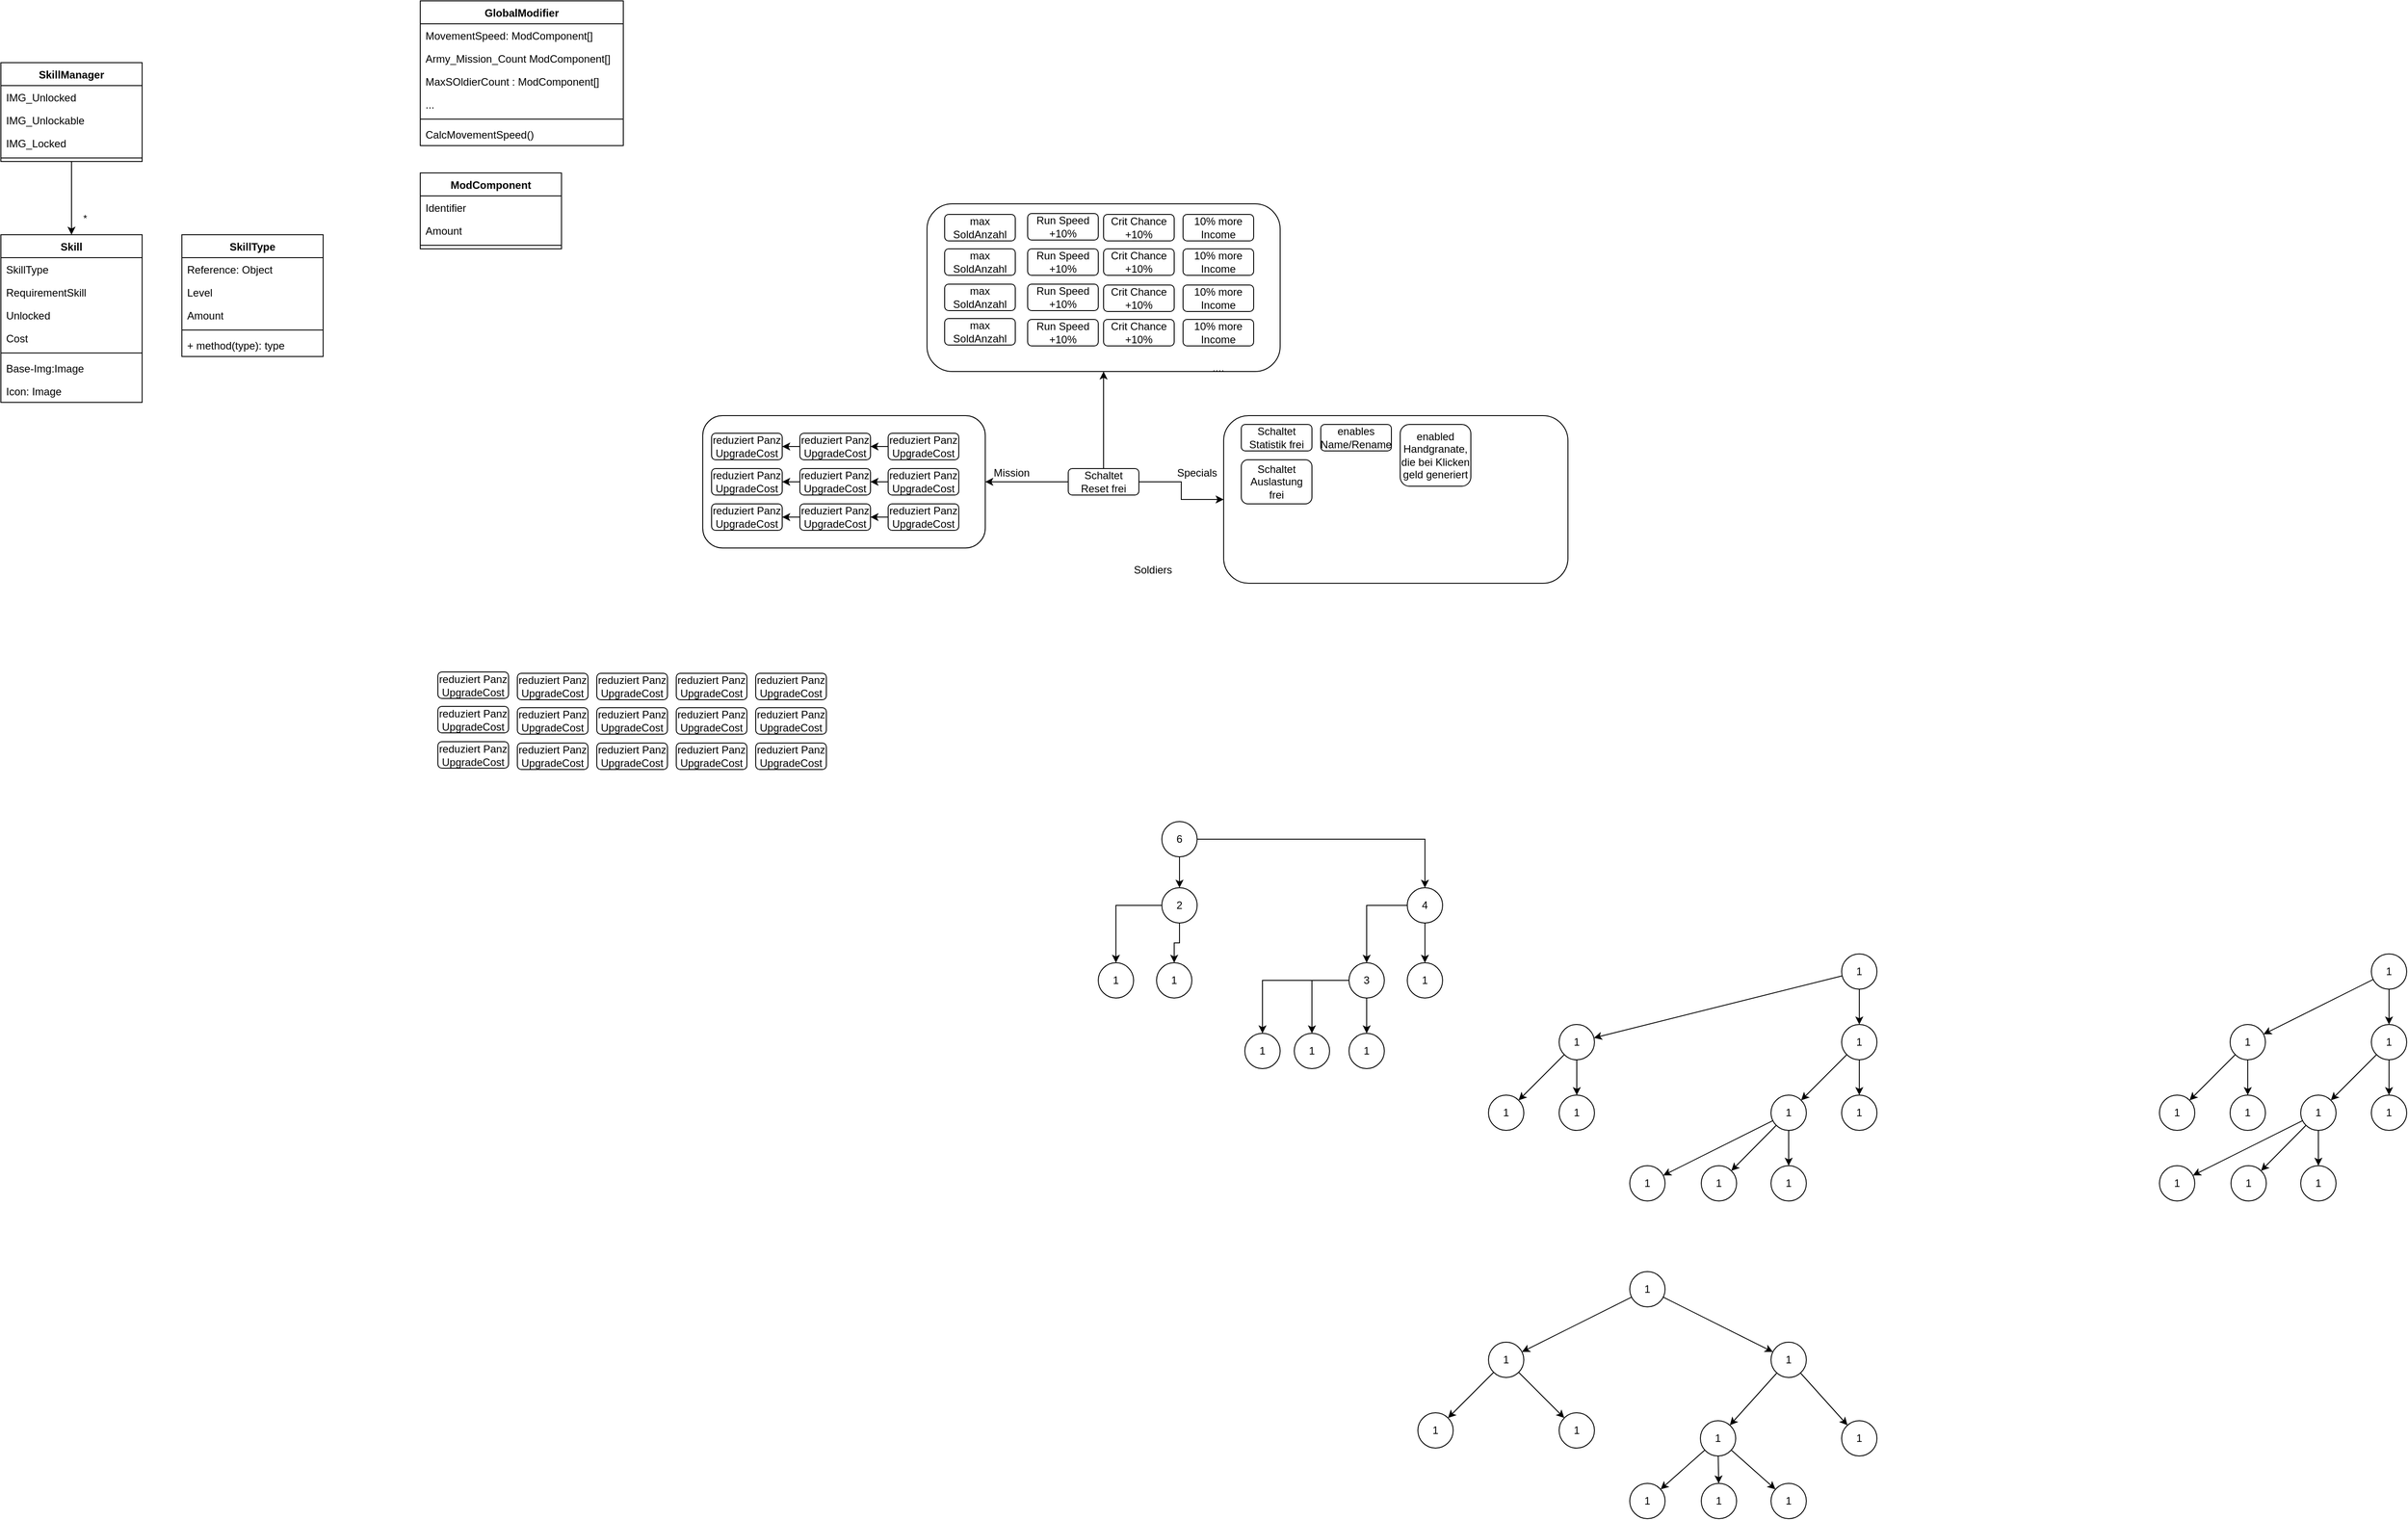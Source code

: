 <mxfile version="24.0.4" type="device">
  <diagram name="Seite-1" id="OyORMryIinRZ8M1OeOtJ">
    <mxGraphModel dx="2022" dy="1866" grid="1" gridSize="10" guides="1" tooltips="1" connect="1" arrows="1" fold="1" page="1" pageScale="1" pageWidth="827" pageHeight="1169" math="0" shadow="0">
      <root>
        <mxCell id="0" />
        <mxCell id="1" parent="0" />
        <mxCell id="4p8viMvOz0Yd_kHmtFlp-75" value="" style="rounded=1;whiteSpace=wrap;html=1;" parent="1" vertex="1">
          <mxGeometry x="660" y="30" width="390" height="190" as="geometry" />
        </mxCell>
        <mxCell id="4p8viMvOz0Yd_kHmtFlp-72" value="" style="rounded=1;whiteSpace=wrap;html=1;" parent="1" vertex="1">
          <mxGeometry x="324" y="-210" width="400" height="190" as="geometry" />
        </mxCell>
        <mxCell id="4p8viMvOz0Yd_kHmtFlp-56" value="" style="rounded=1;whiteSpace=wrap;html=1;" parent="1" vertex="1">
          <mxGeometry x="70" y="30" width="320" height="150" as="geometry" />
        </mxCell>
        <mxCell id="4p8viMvOz0Yd_kHmtFlp-1" value="enables Name/Rename" style="rounded=1;whiteSpace=wrap;html=1;" parent="1" vertex="1">
          <mxGeometry x="770" y="40" width="80" height="30" as="geometry" />
        </mxCell>
        <mxCell id="4p8viMvOz0Yd_kHmtFlp-7" value="max SoldAnzahl" style="rounded=1;whiteSpace=wrap;html=1;" parent="1" vertex="1">
          <mxGeometry x="344" y="-198" width="80" height="30" as="geometry" />
        </mxCell>
        <mxCell id="4p8viMvOz0Yd_kHmtFlp-8" value="max SoldAnzahl" style="rounded=1;whiteSpace=wrap;html=1;" parent="1" vertex="1">
          <mxGeometry x="344" y="-159" width="80" height="30" as="geometry" />
        </mxCell>
        <mxCell id="4p8viMvOz0Yd_kHmtFlp-9" value="max SoldAnzahl" style="rounded=1;whiteSpace=wrap;html=1;" parent="1" vertex="1">
          <mxGeometry x="344" y="-119" width="80" height="30" as="geometry" />
        </mxCell>
        <mxCell id="4p8viMvOz0Yd_kHmtFlp-10" value="max SoldAnzahl" style="rounded=1;whiteSpace=wrap;html=1;" parent="1" vertex="1">
          <mxGeometry x="344" y="-80" width="80" height="30" as="geometry" />
        </mxCell>
        <mxCell id="4p8viMvOz0Yd_kHmtFlp-11" value="Run Speed +10%" style="rounded=1;whiteSpace=wrap;html=1;" parent="1" vertex="1">
          <mxGeometry x="438" y="-199" width="80" height="30" as="geometry" />
        </mxCell>
        <mxCell id="4p8viMvOz0Yd_kHmtFlp-13" value="Run Speed +10%" style="rounded=1;whiteSpace=wrap;html=1;" parent="1" vertex="1">
          <mxGeometry x="438" y="-159" width="80" height="30" as="geometry" />
        </mxCell>
        <mxCell id="4p8viMvOz0Yd_kHmtFlp-14" value="Run Speed +10%" style="rounded=1;whiteSpace=wrap;html=1;" parent="1" vertex="1">
          <mxGeometry x="438" y="-119" width="80" height="30" as="geometry" />
        </mxCell>
        <mxCell id="4p8viMvOz0Yd_kHmtFlp-15" value="Run Speed +10%" style="rounded=1;whiteSpace=wrap;html=1;" parent="1" vertex="1">
          <mxGeometry x="438" y="-79" width="80" height="30" as="geometry" />
        </mxCell>
        <mxCell id="4p8viMvOz0Yd_kHmtFlp-16" value="Crit Chance +10%" style="rounded=1;whiteSpace=wrap;html=1;" parent="1" vertex="1">
          <mxGeometry x="524" y="-198" width="80" height="30" as="geometry" />
        </mxCell>
        <mxCell id="4p8viMvOz0Yd_kHmtFlp-17" value="Crit Chance +10%" style="rounded=1;whiteSpace=wrap;html=1;" parent="1" vertex="1">
          <mxGeometry x="524" y="-159" width="80" height="30" as="geometry" />
        </mxCell>
        <mxCell id="4p8viMvOz0Yd_kHmtFlp-18" value="Crit Chance +10%" style="rounded=1;whiteSpace=wrap;html=1;" parent="1" vertex="1">
          <mxGeometry x="524" y="-118" width="80" height="30" as="geometry" />
        </mxCell>
        <mxCell id="4p8viMvOz0Yd_kHmtFlp-19" value="Crit Chance +10%" style="rounded=1;whiteSpace=wrap;html=1;" parent="1" vertex="1">
          <mxGeometry x="524" y="-79" width="80" height="30" as="geometry" />
        </mxCell>
        <mxCell id="4p8viMvOz0Yd_kHmtFlp-20" value="Schaltet Statistik frei" style="rounded=1;whiteSpace=wrap;html=1;" parent="1" vertex="1">
          <mxGeometry x="680" y="40" width="80" height="30" as="geometry" />
        </mxCell>
        <mxCell id="4p8viMvOz0Yd_kHmtFlp-21" value="Schaltet Auslastung frei" style="rounded=1;whiteSpace=wrap;html=1;" parent="1" vertex="1">
          <mxGeometry x="680" y="80" width="80" height="50" as="geometry" />
        </mxCell>
        <mxCell id="4p8viMvOz0Yd_kHmtFlp-22" value="enabled Handgranate, die bei Klicken geld generiert" style="rounded=1;whiteSpace=wrap;html=1;" parent="1" vertex="1">
          <mxGeometry x="860" y="40" width="80" height="70" as="geometry" />
        </mxCell>
        <mxCell id="4p8viMvOz0Yd_kHmtFlp-23" value="10% more Income" style="rounded=1;whiteSpace=wrap;html=1;" parent="1" vertex="1">
          <mxGeometry x="614" y="-198" width="80" height="30" as="geometry" />
        </mxCell>
        <mxCell id="4p8viMvOz0Yd_kHmtFlp-24" value="10% more Income" style="rounded=1;whiteSpace=wrap;html=1;" parent="1" vertex="1">
          <mxGeometry x="614" y="-159" width="80" height="30" as="geometry" />
        </mxCell>
        <mxCell id="4p8viMvOz0Yd_kHmtFlp-25" value="10% more Income" style="rounded=1;whiteSpace=wrap;html=1;" parent="1" vertex="1">
          <mxGeometry x="614" y="-118" width="80" height="30" as="geometry" />
        </mxCell>
        <mxCell id="4p8viMvOz0Yd_kHmtFlp-26" value="10% more Income" style="rounded=1;whiteSpace=wrap;html=1;" parent="1" vertex="1">
          <mxGeometry x="614" y="-79" width="80" height="30" as="geometry" />
        </mxCell>
        <mxCell id="4p8viMvOz0Yd_kHmtFlp-27" value="...." style="text;html=1;align=center;verticalAlign=middle;whiteSpace=wrap;rounded=0;" parent="1" vertex="1">
          <mxGeometry x="624" y="-39" width="60" height="30" as="geometry" />
        </mxCell>
        <mxCell id="4p8viMvOz0Yd_kHmtFlp-59" style="edgeStyle=orthogonalEdgeStyle;rounded=0;orthogonalLoop=1;jettySize=auto;html=1;" parent="1" source="4p8viMvOz0Yd_kHmtFlp-37" target="4p8viMvOz0Yd_kHmtFlp-38" edge="1">
          <mxGeometry relative="1" as="geometry" />
        </mxCell>
        <mxCell id="4p8viMvOz0Yd_kHmtFlp-37" value="reduziert Panz UpgradeCost" style="rounded=1;whiteSpace=wrap;html=1;" parent="1" vertex="1">
          <mxGeometry x="280" y="50" width="80" height="30" as="geometry" />
        </mxCell>
        <mxCell id="4p8viMvOz0Yd_kHmtFlp-60" style="edgeStyle=orthogonalEdgeStyle;rounded=0;orthogonalLoop=1;jettySize=auto;html=1;" parent="1" source="4p8viMvOz0Yd_kHmtFlp-38" target="4p8viMvOz0Yd_kHmtFlp-39" edge="1">
          <mxGeometry relative="1" as="geometry" />
        </mxCell>
        <mxCell id="4p8viMvOz0Yd_kHmtFlp-38" value="reduziert Panz UpgradeCost" style="rounded=1;whiteSpace=wrap;html=1;" parent="1" vertex="1">
          <mxGeometry x="180" y="50" width="80" height="30" as="geometry" />
        </mxCell>
        <mxCell id="4p8viMvOz0Yd_kHmtFlp-39" value="reduziert Panz UpgradeCost" style="rounded=1;whiteSpace=wrap;html=1;" parent="1" vertex="1">
          <mxGeometry x="80" y="50" width="80" height="30" as="geometry" />
        </mxCell>
        <mxCell id="4p8viMvOz0Yd_kHmtFlp-40" value="reduziert Panz UpgradeCost" style="rounded=1;whiteSpace=wrap;html=1;" parent="1" vertex="1">
          <mxGeometry x="130" y="322" width="80" height="30" as="geometry" />
        </mxCell>
        <mxCell id="4p8viMvOz0Yd_kHmtFlp-41" value="reduziert Panz UpgradeCost" style="rounded=1;whiteSpace=wrap;html=1;" parent="1" vertex="1">
          <mxGeometry x="130" y="361" width="80" height="30" as="geometry" />
        </mxCell>
        <mxCell id="4p8viMvOz0Yd_kHmtFlp-42" value="reduziert Panz UpgradeCost" style="rounded=1;whiteSpace=wrap;html=1;" parent="1" vertex="1">
          <mxGeometry x="130" y="401" width="80" height="30" as="geometry" />
        </mxCell>
        <mxCell id="4p8viMvOz0Yd_kHmtFlp-43" value="reduziert Panz UpgradeCost" style="rounded=1;whiteSpace=wrap;html=1;" parent="1" vertex="1">
          <mxGeometry x="40" y="322" width="80" height="30" as="geometry" />
        </mxCell>
        <mxCell id="4p8viMvOz0Yd_kHmtFlp-44" value="reduziert Panz UpgradeCost" style="rounded=1;whiteSpace=wrap;html=1;" parent="1" vertex="1">
          <mxGeometry x="40" y="361" width="80" height="30" as="geometry" />
        </mxCell>
        <mxCell id="4p8viMvOz0Yd_kHmtFlp-45" value="reduziert Panz UpgradeCost" style="rounded=1;whiteSpace=wrap;html=1;" parent="1" vertex="1">
          <mxGeometry x="40" y="401" width="80" height="30" as="geometry" />
        </mxCell>
        <mxCell id="4p8viMvOz0Yd_kHmtFlp-46" value="reduziert Panz UpgradeCost" style="rounded=1;whiteSpace=wrap;html=1;" parent="1" vertex="1">
          <mxGeometry x="-50" y="322" width="80" height="30" as="geometry" />
        </mxCell>
        <mxCell id="4p8viMvOz0Yd_kHmtFlp-47" value="reduziert Panz UpgradeCost" style="rounded=1;whiteSpace=wrap;html=1;" parent="1" vertex="1">
          <mxGeometry x="-50" y="361" width="80" height="30" as="geometry" />
        </mxCell>
        <mxCell id="4p8viMvOz0Yd_kHmtFlp-48" value="reduziert Panz UpgradeCost" style="rounded=1;whiteSpace=wrap;html=1;" parent="1" vertex="1">
          <mxGeometry x="-50" y="401" width="80" height="30" as="geometry" />
        </mxCell>
        <mxCell id="4p8viMvOz0Yd_kHmtFlp-49" value="reduziert Panz UpgradeCost" style="rounded=1;whiteSpace=wrap;html=1;" parent="1" vertex="1">
          <mxGeometry x="-140" y="322" width="80" height="30" as="geometry" />
        </mxCell>
        <mxCell id="4p8viMvOz0Yd_kHmtFlp-50" value="reduziert Panz UpgradeCost" style="rounded=1;whiteSpace=wrap;html=1;" parent="1" vertex="1">
          <mxGeometry x="-140" y="361" width="80" height="30" as="geometry" />
        </mxCell>
        <mxCell id="4p8viMvOz0Yd_kHmtFlp-51" value="reduziert Panz UpgradeCost" style="rounded=1;whiteSpace=wrap;html=1;" parent="1" vertex="1">
          <mxGeometry x="-140" y="401" width="80" height="30" as="geometry" />
        </mxCell>
        <mxCell id="4p8viMvOz0Yd_kHmtFlp-52" value="reduziert Panz UpgradeCost" style="rounded=1;whiteSpace=wrap;html=1;" parent="1" vertex="1">
          <mxGeometry x="-230" y="320.5" width="80" height="30" as="geometry" />
        </mxCell>
        <mxCell id="4p8viMvOz0Yd_kHmtFlp-53" value="reduziert Panz UpgradeCost" style="rounded=1;whiteSpace=wrap;html=1;" parent="1" vertex="1">
          <mxGeometry x="-230" y="359.5" width="80" height="30" as="geometry" />
        </mxCell>
        <mxCell id="4p8viMvOz0Yd_kHmtFlp-54" value="reduziert Panz UpgradeCost" style="rounded=1;whiteSpace=wrap;html=1;" parent="1" vertex="1">
          <mxGeometry x="-230" y="399.5" width="80" height="30" as="geometry" />
        </mxCell>
        <mxCell id="4p8viMvOz0Yd_kHmtFlp-58" style="edgeStyle=orthogonalEdgeStyle;rounded=0;orthogonalLoop=1;jettySize=auto;html=1;" parent="1" source="4p8viMvOz0Yd_kHmtFlp-55" target="4p8viMvOz0Yd_kHmtFlp-56" edge="1">
          <mxGeometry relative="1" as="geometry" />
        </mxCell>
        <mxCell id="4p8viMvOz0Yd_kHmtFlp-76" style="edgeStyle=orthogonalEdgeStyle;rounded=0;orthogonalLoop=1;jettySize=auto;html=1;" parent="1" source="4p8viMvOz0Yd_kHmtFlp-55" target="4p8viMvOz0Yd_kHmtFlp-75" edge="1">
          <mxGeometry relative="1" as="geometry" />
        </mxCell>
        <mxCell id="4p8viMvOz0Yd_kHmtFlp-79" style="edgeStyle=orthogonalEdgeStyle;rounded=0;orthogonalLoop=1;jettySize=auto;html=1;" parent="1" source="4p8viMvOz0Yd_kHmtFlp-55" target="4p8viMvOz0Yd_kHmtFlp-72" edge="1">
          <mxGeometry relative="1" as="geometry" />
        </mxCell>
        <mxCell id="4p8viMvOz0Yd_kHmtFlp-55" value="Schaltet Reset frei" style="rounded=1;whiteSpace=wrap;html=1;" parent="1" vertex="1">
          <mxGeometry x="484" y="90" width="80" height="30" as="geometry" />
        </mxCell>
        <mxCell id="4p8viMvOz0Yd_kHmtFlp-57" value="Mission" style="text;html=1;align=center;verticalAlign=middle;whiteSpace=wrap;rounded=0;" parent="1" vertex="1">
          <mxGeometry x="390" y="80" width="60" height="30" as="geometry" />
        </mxCell>
        <mxCell id="4p8viMvOz0Yd_kHmtFlp-61" value="reduziert Panz UpgradeCost" style="rounded=1;whiteSpace=wrap;html=1;" parent="1" vertex="1">
          <mxGeometry x="280" y="90" width="80" height="30" as="geometry" />
        </mxCell>
        <mxCell id="4p8viMvOz0Yd_kHmtFlp-62" style="edgeStyle=orthogonalEdgeStyle;rounded=0;orthogonalLoop=1;jettySize=auto;html=1;" parent="1" source="4p8viMvOz0Yd_kHmtFlp-61" target="4p8viMvOz0Yd_kHmtFlp-63" edge="1">
          <mxGeometry relative="1" as="geometry" />
        </mxCell>
        <mxCell id="4p8viMvOz0Yd_kHmtFlp-63" value="reduziert Panz UpgradeCost" style="rounded=1;whiteSpace=wrap;html=1;" parent="1" vertex="1">
          <mxGeometry x="180" y="90" width="80" height="30" as="geometry" />
        </mxCell>
        <mxCell id="4p8viMvOz0Yd_kHmtFlp-64" style="edgeStyle=orthogonalEdgeStyle;rounded=0;orthogonalLoop=1;jettySize=auto;html=1;" parent="1" source="4p8viMvOz0Yd_kHmtFlp-63" target="4p8viMvOz0Yd_kHmtFlp-65" edge="1">
          <mxGeometry relative="1" as="geometry" />
        </mxCell>
        <mxCell id="4p8viMvOz0Yd_kHmtFlp-65" value="reduziert Panz UpgradeCost" style="rounded=1;whiteSpace=wrap;html=1;" parent="1" vertex="1">
          <mxGeometry x="80" y="90" width="80" height="30" as="geometry" />
        </mxCell>
        <mxCell id="4p8viMvOz0Yd_kHmtFlp-66" value="reduziert Panz UpgradeCost" style="rounded=1;whiteSpace=wrap;html=1;" parent="1" vertex="1">
          <mxGeometry x="280" y="130" width="80" height="30" as="geometry" />
        </mxCell>
        <mxCell id="4p8viMvOz0Yd_kHmtFlp-67" style="edgeStyle=orthogonalEdgeStyle;rounded=0;orthogonalLoop=1;jettySize=auto;html=1;" parent="1" source="4p8viMvOz0Yd_kHmtFlp-66" target="4p8viMvOz0Yd_kHmtFlp-68" edge="1">
          <mxGeometry relative="1" as="geometry" />
        </mxCell>
        <mxCell id="4p8viMvOz0Yd_kHmtFlp-68" value="reduziert Panz UpgradeCost" style="rounded=1;whiteSpace=wrap;html=1;" parent="1" vertex="1">
          <mxGeometry x="180" y="130" width="80" height="30" as="geometry" />
        </mxCell>
        <mxCell id="4p8viMvOz0Yd_kHmtFlp-69" style="edgeStyle=orthogonalEdgeStyle;rounded=0;orthogonalLoop=1;jettySize=auto;html=1;" parent="1" source="4p8viMvOz0Yd_kHmtFlp-68" target="4p8viMvOz0Yd_kHmtFlp-70" edge="1">
          <mxGeometry relative="1" as="geometry" />
        </mxCell>
        <mxCell id="4p8viMvOz0Yd_kHmtFlp-70" value="reduziert Panz UpgradeCost" style="rounded=1;whiteSpace=wrap;html=1;" parent="1" vertex="1">
          <mxGeometry x="80" y="130" width="80" height="30" as="geometry" />
        </mxCell>
        <mxCell id="4p8viMvOz0Yd_kHmtFlp-74" value="Soldiers" style="text;html=1;align=center;verticalAlign=middle;whiteSpace=wrap;rounded=0;" parent="1" vertex="1">
          <mxGeometry x="550" y="190" width="60" height="30" as="geometry" />
        </mxCell>
        <mxCell id="4p8viMvOz0Yd_kHmtFlp-77" value="Specials" style="text;html=1;align=center;verticalAlign=middle;whiteSpace=wrap;rounded=0;" parent="1" vertex="1">
          <mxGeometry x="600" y="80" width="60" height="30" as="geometry" />
        </mxCell>
        <mxCell id="lWsWk-xR8rJO-psTGuyg-27" value="*" style="edgeStyle=orthogonalEdgeStyle;rounded=0;orthogonalLoop=1;jettySize=auto;html=1;" edge="1" parent="1" source="lWsWk-xR8rJO-psTGuyg-28" target="lWsWk-xR8rJO-psTGuyg-4">
          <mxGeometry x="0.538" y="15" relative="1" as="geometry">
            <mxPoint x="-645" y="-240" as="sourcePoint" />
            <mxPoint as="offset" />
          </mxGeometry>
        </mxCell>
        <mxCell id="lWsWk-xR8rJO-psTGuyg-4" value="Skill" style="swimlane;fontStyle=1;align=center;verticalAlign=top;childLayout=stackLayout;horizontal=1;startSize=26;horizontalStack=0;resizeParent=1;resizeParentMax=0;resizeLast=0;collapsible=1;marginBottom=0;whiteSpace=wrap;html=1;" vertex="1" parent="1">
          <mxGeometry x="-725" y="-175" width="160" height="190" as="geometry" />
        </mxCell>
        <mxCell id="lWsWk-xR8rJO-psTGuyg-5" value="SkillType" style="text;strokeColor=none;fillColor=none;align=left;verticalAlign=top;spacingLeft=4;spacingRight=4;overflow=hidden;rotatable=0;points=[[0,0.5],[1,0.5]];portConstraint=eastwest;whiteSpace=wrap;html=1;" vertex="1" parent="lWsWk-xR8rJO-psTGuyg-4">
          <mxGeometry y="26" width="160" height="26" as="geometry" />
        </mxCell>
        <mxCell id="lWsWk-xR8rJO-psTGuyg-26" value="RequirementSkill" style="text;strokeColor=none;fillColor=none;align=left;verticalAlign=top;spacingLeft=4;spacingRight=4;overflow=hidden;rotatable=0;points=[[0,0.5],[1,0.5]];portConstraint=eastwest;whiteSpace=wrap;html=1;" vertex="1" parent="lWsWk-xR8rJO-psTGuyg-4">
          <mxGeometry y="52" width="160" height="26" as="geometry" />
        </mxCell>
        <mxCell id="lWsWk-xR8rJO-psTGuyg-42" value="Unlocked" style="text;strokeColor=none;fillColor=none;align=left;verticalAlign=top;spacingLeft=4;spacingRight=4;overflow=hidden;rotatable=0;points=[[0,0.5],[1,0.5]];portConstraint=eastwest;whiteSpace=wrap;html=1;" vertex="1" parent="lWsWk-xR8rJO-psTGuyg-4">
          <mxGeometry y="78" width="160" height="26" as="geometry" />
        </mxCell>
        <mxCell id="lWsWk-xR8rJO-psTGuyg-43" value="Cost" style="text;strokeColor=none;fillColor=none;align=left;verticalAlign=top;spacingLeft=4;spacingRight=4;overflow=hidden;rotatable=0;points=[[0,0.5],[1,0.5]];portConstraint=eastwest;whiteSpace=wrap;html=1;" vertex="1" parent="lWsWk-xR8rJO-psTGuyg-4">
          <mxGeometry y="104" width="160" height="26" as="geometry" />
        </mxCell>
        <mxCell id="lWsWk-xR8rJO-psTGuyg-6" value="" style="line;strokeWidth=1;fillColor=none;align=left;verticalAlign=middle;spacingTop=-1;spacingLeft=3;spacingRight=3;rotatable=0;labelPosition=right;points=[];portConstraint=eastwest;strokeColor=inherit;" vertex="1" parent="lWsWk-xR8rJO-psTGuyg-4">
          <mxGeometry y="130" width="160" height="8" as="geometry" />
        </mxCell>
        <mxCell id="lWsWk-xR8rJO-psTGuyg-47" value="Base-Img:Image" style="text;strokeColor=none;fillColor=none;align=left;verticalAlign=top;spacingLeft=4;spacingRight=4;overflow=hidden;rotatable=0;points=[[0,0.5],[1,0.5]];portConstraint=eastwest;whiteSpace=wrap;html=1;" vertex="1" parent="lWsWk-xR8rJO-psTGuyg-4">
          <mxGeometry y="138" width="160" height="26" as="geometry" />
        </mxCell>
        <mxCell id="lWsWk-xR8rJO-psTGuyg-48" value="Icon: Image" style="text;strokeColor=none;fillColor=none;align=left;verticalAlign=top;spacingLeft=4;spacingRight=4;overflow=hidden;rotatable=0;points=[[0,0.5],[1,0.5]];portConstraint=eastwest;whiteSpace=wrap;html=1;" vertex="1" parent="lWsWk-xR8rJO-psTGuyg-4">
          <mxGeometry y="164" width="160" height="26" as="geometry" />
        </mxCell>
        <mxCell id="lWsWk-xR8rJO-psTGuyg-12" value="GlobalModifier" style="swimlane;fontStyle=1;align=center;verticalAlign=top;childLayout=stackLayout;horizontal=1;startSize=26;horizontalStack=0;resizeParent=1;resizeParentMax=0;resizeLast=0;collapsible=1;marginBottom=0;whiteSpace=wrap;html=1;" vertex="1" parent="1">
          <mxGeometry x="-250" y="-440" width="230" height="164" as="geometry" />
        </mxCell>
        <mxCell id="lWsWk-xR8rJO-psTGuyg-13" value="MovementSpeed: ModComponent[]" style="text;strokeColor=none;fillColor=none;align=left;verticalAlign=top;spacingLeft=4;spacingRight=4;overflow=hidden;rotatable=0;points=[[0,0.5],[1,0.5]];portConstraint=eastwest;whiteSpace=wrap;html=1;" vertex="1" parent="lWsWk-xR8rJO-psTGuyg-12">
          <mxGeometry y="26" width="230" height="26" as="geometry" />
        </mxCell>
        <mxCell id="lWsWk-xR8rJO-psTGuyg-16" value="Army_Mission_Count ModComponent[]" style="text;strokeColor=none;fillColor=none;align=left;verticalAlign=top;spacingLeft=4;spacingRight=4;overflow=hidden;rotatable=0;points=[[0,0.5],[1,0.5]];portConstraint=eastwest;whiteSpace=wrap;html=1;" vertex="1" parent="lWsWk-xR8rJO-psTGuyg-12">
          <mxGeometry y="52" width="230" height="26" as="geometry" />
        </mxCell>
        <mxCell id="lWsWk-xR8rJO-psTGuyg-17" value="MaxSOldierCount : ModComponent[]" style="text;strokeColor=none;fillColor=none;align=left;verticalAlign=top;spacingLeft=4;spacingRight=4;overflow=hidden;rotatable=0;points=[[0,0.5],[1,0.5]];portConstraint=eastwest;whiteSpace=wrap;html=1;" vertex="1" parent="lWsWk-xR8rJO-psTGuyg-12">
          <mxGeometry y="78" width="230" height="26" as="geometry" />
        </mxCell>
        <mxCell id="lWsWk-xR8rJO-psTGuyg-18" value="..." style="text;strokeColor=none;fillColor=none;align=left;verticalAlign=top;spacingLeft=4;spacingRight=4;overflow=hidden;rotatable=0;points=[[0,0.5],[1,0.5]];portConstraint=eastwest;whiteSpace=wrap;html=1;" vertex="1" parent="lWsWk-xR8rJO-psTGuyg-12">
          <mxGeometry y="104" width="230" height="26" as="geometry" />
        </mxCell>
        <mxCell id="lWsWk-xR8rJO-psTGuyg-14" value="" style="line;strokeWidth=1;fillColor=none;align=left;verticalAlign=middle;spacingTop=-1;spacingLeft=3;spacingRight=3;rotatable=0;labelPosition=right;points=[];portConstraint=eastwest;strokeColor=inherit;" vertex="1" parent="lWsWk-xR8rJO-psTGuyg-12">
          <mxGeometry y="130" width="230" height="8" as="geometry" />
        </mxCell>
        <mxCell id="lWsWk-xR8rJO-psTGuyg-25" value="CalcMovementSpeed()" style="text;strokeColor=none;fillColor=none;align=left;verticalAlign=top;spacingLeft=4;spacingRight=4;overflow=hidden;rotatable=0;points=[[0,0.5],[1,0.5]];portConstraint=eastwest;whiteSpace=wrap;html=1;" vertex="1" parent="lWsWk-xR8rJO-psTGuyg-12">
          <mxGeometry y="138" width="230" height="26" as="geometry" />
        </mxCell>
        <mxCell id="lWsWk-xR8rJO-psTGuyg-19" value="SkillType" style="swimlane;fontStyle=1;align=center;verticalAlign=top;childLayout=stackLayout;horizontal=1;startSize=26;horizontalStack=0;resizeParent=1;resizeParentMax=0;resizeLast=0;collapsible=1;marginBottom=0;whiteSpace=wrap;html=1;" vertex="1" parent="1">
          <mxGeometry x="-520" y="-175" width="160" height="138" as="geometry" />
        </mxCell>
        <mxCell id="lWsWk-xR8rJO-psTGuyg-24" value="Reference: Object" style="text;strokeColor=none;fillColor=none;align=left;verticalAlign=top;spacingLeft=4;spacingRight=4;overflow=hidden;rotatable=0;points=[[0,0.5],[1,0.5]];portConstraint=eastwest;whiteSpace=wrap;html=1;" vertex="1" parent="lWsWk-xR8rJO-psTGuyg-19">
          <mxGeometry y="26" width="160" height="26" as="geometry" />
        </mxCell>
        <mxCell id="lWsWk-xR8rJO-psTGuyg-20" value="Level" style="text;strokeColor=none;fillColor=none;align=left;verticalAlign=top;spacingLeft=4;spacingRight=4;overflow=hidden;rotatable=0;points=[[0,0.5],[1,0.5]];portConstraint=eastwest;whiteSpace=wrap;html=1;" vertex="1" parent="lWsWk-xR8rJO-psTGuyg-19">
          <mxGeometry y="52" width="160" height="26" as="geometry" />
        </mxCell>
        <mxCell id="lWsWk-xR8rJO-psTGuyg-23" value="Amount" style="text;strokeColor=none;fillColor=none;align=left;verticalAlign=top;spacingLeft=4;spacingRight=4;overflow=hidden;rotatable=0;points=[[0,0.5],[1,0.5]];portConstraint=eastwest;whiteSpace=wrap;html=1;" vertex="1" parent="lWsWk-xR8rJO-psTGuyg-19">
          <mxGeometry y="78" width="160" height="26" as="geometry" />
        </mxCell>
        <mxCell id="lWsWk-xR8rJO-psTGuyg-21" value="" style="line;strokeWidth=1;fillColor=none;align=left;verticalAlign=middle;spacingTop=-1;spacingLeft=3;spacingRight=3;rotatable=0;labelPosition=right;points=[];portConstraint=eastwest;strokeColor=inherit;" vertex="1" parent="lWsWk-xR8rJO-psTGuyg-19">
          <mxGeometry y="104" width="160" height="8" as="geometry" />
        </mxCell>
        <mxCell id="lWsWk-xR8rJO-psTGuyg-22" value="+ method(type): type" style="text;strokeColor=none;fillColor=none;align=left;verticalAlign=top;spacingLeft=4;spacingRight=4;overflow=hidden;rotatable=0;points=[[0,0.5],[1,0.5]];portConstraint=eastwest;whiteSpace=wrap;html=1;" vertex="1" parent="lWsWk-xR8rJO-psTGuyg-19">
          <mxGeometry y="112" width="160" height="26" as="geometry" />
        </mxCell>
        <mxCell id="lWsWk-xR8rJO-psTGuyg-28" value="SkillManager" style="swimlane;fontStyle=1;align=center;verticalAlign=top;childLayout=stackLayout;horizontal=1;startSize=26;horizontalStack=0;resizeParent=1;resizeParentMax=0;resizeLast=0;collapsible=1;marginBottom=0;whiteSpace=wrap;html=1;" vertex="1" parent="1">
          <mxGeometry x="-725" y="-370" width="160" height="112" as="geometry" />
        </mxCell>
        <mxCell id="lWsWk-xR8rJO-psTGuyg-46" value="IMG_Unlocked" style="text;strokeColor=none;fillColor=none;align=left;verticalAlign=top;spacingLeft=4;spacingRight=4;overflow=hidden;rotatable=0;points=[[0,0.5],[1,0.5]];portConstraint=eastwest;whiteSpace=wrap;html=1;" vertex="1" parent="lWsWk-xR8rJO-psTGuyg-28">
          <mxGeometry y="26" width="160" height="26" as="geometry" />
        </mxCell>
        <mxCell id="lWsWk-xR8rJO-psTGuyg-44" value="IMG_Unlockable" style="text;strokeColor=none;fillColor=none;align=left;verticalAlign=top;spacingLeft=4;spacingRight=4;overflow=hidden;rotatable=0;points=[[0,0.5],[1,0.5]];portConstraint=eastwest;whiteSpace=wrap;html=1;" vertex="1" parent="lWsWk-xR8rJO-psTGuyg-28">
          <mxGeometry y="52" width="160" height="26" as="geometry" />
        </mxCell>
        <mxCell id="lWsWk-xR8rJO-psTGuyg-45" value="IMG_Locked" style="text;strokeColor=none;fillColor=none;align=left;verticalAlign=top;spacingLeft=4;spacingRight=4;overflow=hidden;rotatable=0;points=[[0,0.5],[1,0.5]];portConstraint=eastwest;whiteSpace=wrap;html=1;" vertex="1" parent="lWsWk-xR8rJO-psTGuyg-28">
          <mxGeometry y="78" width="160" height="26" as="geometry" />
        </mxCell>
        <mxCell id="lWsWk-xR8rJO-psTGuyg-32" value="" style="line;strokeWidth=1;fillColor=none;align=left;verticalAlign=middle;spacingTop=-1;spacingLeft=3;spacingRight=3;rotatable=0;labelPosition=right;points=[];portConstraint=eastwest;strokeColor=inherit;" vertex="1" parent="lWsWk-xR8rJO-psTGuyg-28">
          <mxGeometry y="104" width="160" height="8" as="geometry" />
        </mxCell>
        <mxCell id="lWsWk-xR8rJO-psTGuyg-34" value="ModComponent" style="swimlane;fontStyle=1;align=center;verticalAlign=top;childLayout=stackLayout;horizontal=1;startSize=26;horizontalStack=0;resizeParent=1;resizeParentMax=0;resizeLast=0;collapsible=1;marginBottom=0;whiteSpace=wrap;html=1;" vertex="1" parent="1">
          <mxGeometry x="-250" y="-245" width="160" height="86" as="geometry" />
        </mxCell>
        <mxCell id="lWsWk-xR8rJO-psTGuyg-35" value="Identifier" style="text;strokeColor=none;fillColor=none;align=left;verticalAlign=top;spacingLeft=4;spacingRight=4;overflow=hidden;rotatable=0;points=[[0,0.5],[1,0.5]];portConstraint=eastwest;whiteSpace=wrap;html=1;" vertex="1" parent="lWsWk-xR8rJO-psTGuyg-34">
          <mxGeometry y="26" width="160" height="26" as="geometry" />
        </mxCell>
        <mxCell id="lWsWk-xR8rJO-psTGuyg-36" value="Amount" style="text;strokeColor=none;fillColor=none;align=left;verticalAlign=top;spacingLeft=4;spacingRight=4;overflow=hidden;rotatable=0;points=[[0,0.5],[1,0.5]];portConstraint=eastwest;whiteSpace=wrap;html=1;" vertex="1" parent="lWsWk-xR8rJO-psTGuyg-34">
          <mxGeometry y="52" width="160" height="26" as="geometry" />
        </mxCell>
        <mxCell id="lWsWk-xR8rJO-psTGuyg-39" value="" style="line;strokeWidth=1;fillColor=none;align=left;verticalAlign=middle;spacingTop=-1;spacingLeft=3;spacingRight=3;rotatable=0;labelPosition=right;points=[];portConstraint=eastwest;strokeColor=inherit;" vertex="1" parent="lWsWk-xR8rJO-psTGuyg-34">
          <mxGeometry y="78" width="160" height="8" as="geometry" />
        </mxCell>
        <mxCell id="lWsWk-xR8rJO-psTGuyg-56" style="edgeStyle=orthogonalEdgeStyle;rounded=0;orthogonalLoop=1;jettySize=auto;html=1;" edge="1" parent="1" source="lWsWk-xR8rJO-psTGuyg-49" target="lWsWk-xR8rJO-psTGuyg-51">
          <mxGeometry relative="1" as="geometry" />
        </mxCell>
        <mxCell id="lWsWk-xR8rJO-psTGuyg-57" style="edgeStyle=orthogonalEdgeStyle;rounded=0;orthogonalLoop=1;jettySize=auto;html=1;" edge="1" parent="1" source="lWsWk-xR8rJO-psTGuyg-49" target="lWsWk-xR8rJO-psTGuyg-50">
          <mxGeometry relative="1" as="geometry" />
        </mxCell>
        <mxCell id="lWsWk-xR8rJO-psTGuyg-49" value="6" style="ellipse;whiteSpace=wrap;html=1;" vertex="1" parent="1">
          <mxGeometry x="590" y="490" width="40" height="40" as="geometry" />
        </mxCell>
        <mxCell id="lWsWk-xR8rJO-psTGuyg-58" style="edgeStyle=orthogonalEdgeStyle;rounded=0;orthogonalLoop=1;jettySize=auto;html=1;" edge="1" parent="1" source="lWsWk-xR8rJO-psTGuyg-50" target="lWsWk-xR8rJO-psTGuyg-53">
          <mxGeometry relative="1" as="geometry" />
        </mxCell>
        <mxCell id="lWsWk-xR8rJO-psTGuyg-59" style="edgeStyle=orthogonalEdgeStyle;rounded=0;orthogonalLoop=1;jettySize=auto;html=1;" edge="1" parent="1" source="lWsWk-xR8rJO-psTGuyg-50" target="lWsWk-xR8rJO-psTGuyg-52">
          <mxGeometry relative="1" as="geometry" />
        </mxCell>
        <mxCell id="lWsWk-xR8rJO-psTGuyg-50" value="2" style="ellipse;whiteSpace=wrap;html=1;" vertex="1" parent="1">
          <mxGeometry x="590" y="565" width="40" height="40" as="geometry" />
        </mxCell>
        <mxCell id="lWsWk-xR8rJO-psTGuyg-60" style="edgeStyle=orthogonalEdgeStyle;rounded=0;orthogonalLoop=1;jettySize=auto;html=1;" edge="1" parent="1" source="lWsWk-xR8rJO-psTGuyg-51" target="lWsWk-xR8rJO-psTGuyg-55">
          <mxGeometry relative="1" as="geometry" />
        </mxCell>
        <mxCell id="lWsWk-xR8rJO-psTGuyg-61" style="edgeStyle=orthogonalEdgeStyle;rounded=0;orthogonalLoop=1;jettySize=auto;html=1;" edge="1" parent="1" source="lWsWk-xR8rJO-psTGuyg-51" target="lWsWk-xR8rJO-psTGuyg-54">
          <mxGeometry relative="1" as="geometry" />
        </mxCell>
        <mxCell id="lWsWk-xR8rJO-psTGuyg-51" value="4" style="ellipse;whiteSpace=wrap;html=1;" vertex="1" parent="1">
          <mxGeometry x="868" y="565" width="40" height="40" as="geometry" />
        </mxCell>
        <mxCell id="lWsWk-xR8rJO-psTGuyg-52" value="1" style="ellipse;whiteSpace=wrap;html=1;" vertex="1" parent="1">
          <mxGeometry x="518" y="650" width="40" height="40" as="geometry" />
        </mxCell>
        <mxCell id="lWsWk-xR8rJO-psTGuyg-53" value="1" style="ellipse;whiteSpace=wrap;html=1;" vertex="1" parent="1">
          <mxGeometry x="584" y="650" width="40" height="40" as="geometry" />
        </mxCell>
        <mxCell id="lWsWk-xR8rJO-psTGuyg-65" style="edgeStyle=orthogonalEdgeStyle;rounded=0;orthogonalLoop=1;jettySize=auto;html=1;" edge="1" parent="1" source="lWsWk-xR8rJO-psTGuyg-54" target="lWsWk-xR8rJO-psTGuyg-62">
          <mxGeometry relative="1" as="geometry" />
        </mxCell>
        <mxCell id="lWsWk-xR8rJO-psTGuyg-66" style="edgeStyle=orthogonalEdgeStyle;rounded=0;orthogonalLoop=1;jettySize=auto;html=1;" edge="1" parent="1" source="lWsWk-xR8rJO-psTGuyg-54" target="lWsWk-xR8rJO-psTGuyg-63">
          <mxGeometry relative="1" as="geometry" />
        </mxCell>
        <mxCell id="lWsWk-xR8rJO-psTGuyg-67" style="edgeStyle=orthogonalEdgeStyle;rounded=0;orthogonalLoop=1;jettySize=auto;html=1;" edge="1" parent="1" source="lWsWk-xR8rJO-psTGuyg-54" target="lWsWk-xR8rJO-psTGuyg-64">
          <mxGeometry relative="1" as="geometry" />
        </mxCell>
        <mxCell id="lWsWk-xR8rJO-psTGuyg-54" value="3" style="ellipse;whiteSpace=wrap;html=1;" vertex="1" parent="1">
          <mxGeometry x="802" y="650" width="40" height="40" as="geometry" />
        </mxCell>
        <mxCell id="lWsWk-xR8rJO-psTGuyg-55" value="1" style="ellipse;whiteSpace=wrap;html=1;" vertex="1" parent="1">
          <mxGeometry x="868" y="650" width="40" height="40" as="geometry" />
        </mxCell>
        <mxCell id="lWsWk-xR8rJO-psTGuyg-62" value="1" style="ellipse;whiteSpace=wrap;html=1;" vertex="1" parent="1">
          <mxGeometry x="802" y="730" width="40" height="40" as="geometry" />
        </mxCell>
        <mxCell id="lWsWk-xR8rJO-psTGuyg-63" value="1" style="ellipse;whiteSpace=wrap;html=1;" vertex="1" parent="1">
          <mxGeometry x="740" y="730" width="40" height="40" as="geometry" />
        </mxCell>
        <mxCell id="lWsWk-xR8rJO-psTGuyg-64" value="1" style="ellipse;whiteSpace=wrap;html=1;" vertex="1" parent="1">
          <mxGeometry x="684" y="730" width="40" height="40" as="geometry" />
        </mxCell>
        <mxCell id="lWsWk-xR8rJO-psTGuyg-68" value="1" style="ellipse;whiteSpace=wrap;html=1;" vertex="1" parent="1">
          <mxGeometry x="960" y="800" width="40" height="40" as="geometry" />
        </mxCell>
        <mxCell id="lWsWk-xR8rJO-psTGuyg-69" value="1" style="ellipse;whiteSpace=wrap;html=1;" vertex="1" parent="1">
          <mxGeometry x="1040" y="800" width="40" height="40" as="geometry" />
        </mxCell>
        <mxCell id="lWsWk-xR8rJO-psTGuyg-71" style="rounded=0;orthogonalLoop=1;jettySize=auto;html=1;" edge="1" parent="1" source="lWsWk-xR8rJO-psTGuyg-70" target="lWsWk-xR8rJO-psTGuyg-69">
          <mxGeometry relative="1" as="geometry" />
        </mxCell>
        <mxCell id="lWsWk-xR8rJO-psTGuyg-72" style="rounded=0;orthogonalLoop=1;jettySize=auto;html=1;" edge="1" parent="1" source="lWsWk-xR8rJO-psTGuyg-70" target="lWsWk-xR8rJO-psTGuyg-68">
          <mxGeometry relative="1" as="geometry" />
        </mxCell>
        <mxCell id="lWsWk-xR8rJO-psTGuyg-70" value="1" style="ellipse;whiteSpace=wrap;html=1;" vertex="1" parent="1">
          <mxGeometry x="1040" y="720" width="40" height="40" as="geometry" />
        </mxCell>
        <mxCell id="lWsWk-xR8rJO-psTGuyg-73" value="1" style="ellipse;whiteSpace=wrap;html=1;" vertex="1" parent="1">
          <mxGeometry x="1120" y="880" width="40" height="40" as="geometry" />
        </mxCell>
        <mxCell id="lWsWk-xR8rJO-psTGuyg-74" value="1" style="ellipse;whiteSpace=wrap;html=1;" vertex="1" parent="1">
          <mxGeometry x="1201" y="880" width="40" height="40" as="geometry" />
        </mxCell>
        <mxCell id="lWsWk-xR8rJO-psTGuyg-75" value="1" style="ellipse;whiteSpace=wrap;html=1;" vertex="1" parent="1">
          <mxGeometry x="1280" y="880" width="40" height="40" as="geometry" />
        </mxCell>
        <mxCell id="lWsWk-xR8rJO-psTGuyg-77" style="rounded=0;orthogonalLoop=1;jettySize=auto;html=1;" edge="1" parent="1" source="lWsWk-xR8rJO-psTGuyg-76" target="lWsWk-xR8rJO-psTGuyg-75">
          <mxGeometry relative="1" as="geometry" />
        </mxCell>
        <mxCell id="lWsWk-xR8rJO-psTGuyg-78" style="rounded=0;orthogonalLoop=1;jettySize=auto;html=1;" edge="1" parent="1" source="lWsWk-xR8rJO-psTGuyg-76" target="lWsWk-xR8rJO-psTGuyg-74">
          <mxGeometry relative="1" as="geometry" />
        </mxCell>
        <mxCell id="lWsWk-xR8rJO-psTGuyg-79" style="rounded=0;orthogonalLoop=1;jettySize=auto;html=1;" edge="1" parent="1" source="lWsWk-xR8rJO-psTGuyg-76" target="lWsWk-xR8rJO-psTGuyg-73">
          <mxGeometry relative="1" as="geometry" />
        </mxCell>
        <mxCell id="lWsWk-xR8rJO-psTGuyg-76" value="1" style="ellipse;whiteSpace=wrap;html=1;" vertex="1" parent="1">
          <mxGeometry x="1280" y="800" width="40" height="40" as="geometry" />
        </mxCell>
        <mxCell id="lWsWk-xR8rJO-psTGuyg-80" value="1" style="ellipse;whiteSpace=wrap;html=1;" vertex="1" parent="1">
          <mxGeometry x="1360" y="800" width="40" height="40" as="geometry" />
        </mxCell>
        <mxCell id="lWsWk-xR8rJO-psTGuyg-82" style="rounded=0;orthogonalLoop=1;jettySize=auto;html=1;" edge="1" parent="1" source="lWsWk-xR8rJO-psTGuyg-81" target="lWsWk-xR8rJO-psTGuyg-80">
          <mxGeometry relative="1" as="geometry" />
        </mxCell>
        <mxCell id="lWsWk-xR8rJO-psTGuyg-83" style="rounded=0;orthogonalLoop=1;jettySize=auto;html=1;" edge="1" parent="1" source="lWsWk-xR8rJO-psTGuyg-81" target="lWsWk-xR8rJO-psTGuyg-76">
          <mxGeometry relative="1" as="geometry" />
        </mxCell>
        <mxCell id="lWsWk-xR8rJO-psTGuyg-81" value="1" style="ellipse;whiteSpace=wrap;html=1;" vertex="1" parent="1">
          <mxGeometry x="1360" y="720" width="40" height="40" as="geometry" />
        </mxCell>
        <mxCell id="lWsWk-xR8rJO-psTGuyg-96" style="rounded=0;orthogonalLoop=1;jettySize=auto;html=1;" edge="1" parent="1" source="lWsWk-xR8rJO-psTGuyg-95" target="lWsWk-xR8rJO-psTGuyg-81">
          <mxGeometry relative="1" as="geometry" />
        </mxCell>
        <mxCell id="lWsWk-xR8rJO-psTGuyg-97" style="rounded=0;orthogonalLoop=1;jettySize=auto;html=1;" edge="1" parent="1" source="lWsWk-xR8rJO-psTGuyg-95" target="lWsWk-xR8rJO-psTGuyg-70">
          <mxGeometry relative="1" as="geometry" />
        </mxCell>
        <mxCell id="lWsWk-xR8rJO-psTGuyg-95" value="1" style="ellipse;whiteSpace=wrap;html=1;" vertex="1" parent="1">
          <mxGeometry x="1360" y="640" width="40" height="40" as="geometry" />
        </mxCell>
        <mxCell id="lWsWk-xR8rJO-psTGuyg-98" value="1" style="ellipse;whiteSpace=wrap;html=1;" vertex="1" parent="1">
          <mxGeometry x="880" y="1160" width="40" height="40" as="geometry" />
        </mxCell>
        <mxCell id="lWsWk-xR8rJO-psTGuyg-99" value="1" style="ellipse;whiteSpace=wrap;html=1;" vertex="1" parent="1">
          <mxGeometry x="1040" y="1160" width="40" height="40" as="geometry" />
        </mxCell>
        <mxCell id="lWsWk-xR8rJO-psTGuyg-100" style="rounded=0;orthogonalLoop=1;jettySize=auto;html=1;" edge="1" source="lWsWk-xR8rJO-psTGuyg-102" target="lWsWk-xR8rJO-psTGuyg-99" parent="1">
          <mxGeometry relative="1" as="geometry" />
        </mxCell>
        <mxCell id="lWsWk-xR8rJO-psTGuyg-101" style="rounded=0;orthogonalLoop=1;jettySize=auto;html=1;" edge="1" source="lWsWk-xR8rJO-psTGuyg-102" target="lWsWk-xR8rJO-psTGuyg-98" parent="1">
          <mxGeometry relative="1" as="geometry" />
        </mxCell>
        <mxCell id="lWsWk-xR8rJO-psTGuyg-102" value="1" style="ellipse;whiteSpace=wrap;html=1;" vertex="1" parent="1">
          <mxGeometry x="960" y="1080" width="40" height="40" as="geometry" />
        </mxCell>
        <mxCell id="lWsWk-xR8rJO-psTGuyg-103" value="1" style="ellipse;whiteSpace=wrap;html=1;" vertex="1" parent="1">
          <mxGeometry x="1120" y="1240" width="40" height="40" as="geometry" />
        </mxCell>
        <mxCell id="lWsWk-xR8rJO-psTGuyg-104" value="1" style="ellipse;whiteSpace=wrap;html=1;" vertex="1" parent="1">
          <mxGeometry x="1201" y="1240" width="40" height="40" as="geometry" />
        </mxCell>
        <mxCell id="lWsWk-xR8rJO-psTGuyg-105" value="1" style="ellipse;whiteSpace=wrap;html=1;" vertex="1" parent="1">
          <mxGeometry x="1280" y="1240" width="40" height="40" as="geometry" />
        </mxCell>
        <mxCell id="lWsWk-xR8rJO-psTGuyg-106" style="rounded=0;orthogonalLoop=1;jettySize=auto;html=1;" edge="1" source="lWsWk-xR8rJO-psTGuyg-109" target="lWsWk-xR8rJO-psTGuyg-105" parent="1">
          <mxGeometry relative="1" as="geometry" />
        </mxCell>
        <mxCell id="lWsWk-xR8rJO-psTGuyg-107" style="rounded=0;orthogonalLoop=1;jettySize=auto;html=1;" edge="1" source="lWsWk-xR8rJO-psTGuyg-109" target="lWsWk-xR8rJO-psTGuyg-104" parent="1">
          <mxGeometry relative="1" as="geometry" />
        </mxCell>
        <mxCell id="lWsWk-xR8rJO-psTGuyg-108" style="rounded=0;orthogonalLoop=1;jettySize=auto;html=1;" edge="1" source="lWsWk-xR8rJO-psTGuyg-109" target="lWsWk-xR8rJO-psTGuyg-103" parent="1">
          <mxGeometry relative="1" as="geometry" />
        </mxCell>
        <mxCell id="lWsWk-xR8rJO-psTGuyg-109" value="1" style="ellipse;whiteSpace=wrap;html=1;" vertex="1" parent="1">
          <mxGeometry x="1200" y="1169" width="40" height="40" as="geometry" />
        </mxCell>
        <mxCell id="lWsWk-xR8rJO-psTGuyg-110" value="1" style="ellipse;whiteSpace=wrap;html=1;" vertex="1" parent="1">
          <mxGeometry x="1360" y="1169" width="40" height="40" as="geometry" />
        </mxCell>
        <mxCell id="lWsWk-xR8rJO-psTGuyg-111" style="rounded=0;orthogonalLoop=1;jettySize=auto;html=1;" edge="1" source="lWsWk-xR8rJO-psTGuyg-113" target="lWsWk-xR8rJO-psTGuyg-110" parent="1">
          <mxGeometry relative="1" as="geometry" />
        </mxCell>
        <mxCell id="lWsWk-xR8rJO-psTGuyg-112" style="rounded=0;orthogonalLoop=1;jettySize=auto;html=1;" edge="1" source="lWsWk-xR8rJO-psTGuyg-113" target="lWsWk-xR8rJO-psTGuyg-109" parent="1">
          <mxGeometry relative="1" as="geometry" />
        </mxCell>
        <mxCell id="lWsWk-xR8rJO-psTGuyg-113" value="1" style="ellipse;whiteSpace=wrap;html=1;" vertex="1" parent="1">
          <mxGeometry x="1280" y="1080" width="40" height="40" as="geometry" />
        </mxCell>
        <mxCell id="lWsWk-xR8rJO-psTGuyg-114" style="rounded=0;orthogonalLoop=1;jettySize=auto;html=1;" edge="1" source="lWsWk-xR8rJO-psTGuyg-116" target="lWsWk-xR8rJO-psTGuyg-113" parent="1">
          <mxGeometry relative="1" as="geometry" />
        </mxCell>
        <mxCell id="lWsWk-xR8rJO-psTGuyg-115" style="rounded=0;orthogonalLoop=1;jettySize=auto;html=1;" edge="1" source="lWsWk-xR8rJO-psTGuyg-116" target="lWsWk-xR8rJO-psTGuyg-102" parent="1">
          <mxGeometry relative="1" as="geometry" />
        </mxCell>
        <mxCell id="lWsWk-xR8rJO-psTGuyg-116" value="1" style="ellipse;whiteSpace=wrap;html=1;" vertex="1" parent="1">
          <mxGeometry x="1120" y="1000" width="40" height="40" as="geometry" />
        </mxCell>
        <mxCell id="lWsWk-xR8rJO-psTGuyg-117" value="1" style="ellipse;whiteSpace=wrap;html=1;" vertex="1" parent="1">
          <mxGeometry x="1720" y="800" width="40" height="40" as="geometry" />
        </mxCell>
        <mxCell id="lWsWk-xR8rJO-psTGuyg-118" value="1" style="ellipse;whiteSpace=wrap;html=1;" vertex="1" parent="1">
          <mxGeometry x="1800" y="800" width="40" height="40" as="geometry" />
        </mxCell>
        <mxCell id="lWsWk-xR8rJO-psTGuyg-119" style="rounded=0;orthogonalLoop=1;jettySize=auto;html=1;" edge="1" source="lWsWk-xR8rJO-psTGuyg-121" target="lWsWk-xR8rJO-psTGuyg-118" parent="1">
          <mxGeometry relative="1" as="geometry" />
        </mxCell>
        <mxCell id="lWsWk-xR8rJO-psTGuyg-120" style="rounded=0;orthogonalLoop=1;jettySize=auto;html=1;" edge="1" source="lWsWk-xR8rJO-psTGuyg-121" target="lWsWk-xR8rJO-psTGuyg-117" parent="1">
          <mxGeometry relative="1" as="geometry" />
        </mxCell>
        <mxCell id="lWsWk-xR8rJO-psTGuyg-121" value="1" style="ellipse;whiteSpace=wrap;html=1;" vertex="1" parent="1">
          <mxGeometry x="1800" y="720" width="40" height="40" as="geometry" />
        </mxCell>
        <mxCell id="lWsWk-xR8rJO-psTGuyg-122" value="1" style="ellipse;whiteSpace=wrap;html=1;" vertex="1" parent="1">
          <mxGeometry x="1720" y="880" width="40" height="40" as="geometry" />
        </mxCell>
        <mxCell id="lWsWk-xR8rJO-psTGuyg-123" value="1" style="ellipse;whiteSpace=wrap;html=1;" vertex="1" parent="1">
          <mxGeometry x="1801" y="880" width="40" height="40" as="geometry" />
        </mxCell>
        <mxCell id="lWsWk-xR8rJO-psTGuyg-124" value="1" style="ellipse;whiteSpace=wrap;html=1;" vertex="1" parent="1">
          <mxGeometry x="1880" y="880" width="40" height="40" as="geometry" />
        </mxCell>
        <mxCell id="lWsWk-xR8rJO-psTGuyg-125" style="rounded=0;orthogonalLoop=1;jettySize=auto;html=1;" edge="1" source="lWsWk-xR8rJO-psTGuyg-128" target="lWsWk-xR8rJO-psTGuyg-124" parent="1">
          <mxGeometry relative="1" as="geometry" />
        </mxCell>
        <mxCell id="lWsWk-xR8rJO-psTGuyg-126" style="rounded=0;orthogonalLoop=1;jettySize=auto;html=1;" edge="1" source="lWsWk-xR8rJO-psTGuyg-128" target="lWsWk-xR8rJO-psTGuyg-123" parent="1">
          <mxGeometry relative="1" as="geometry" />
        </mxCell>
        <mxCell id="lWsWk-xR8rJO-psTGuyg-127" style="rounded=0;orthogonalLoop=1;jettySize=auto;html=1;" edge="1" source="lWsWk-xR8rJO-psTGuyg-128" target="lWsWk-xR8rJO-psTGuyg-122" parent="1">
          <mxGeometry relative="1" as="geometry" />
        </mxCell>
        <mxCell id="lWsWk-xR8rJO-psTGuyg-128" value="1" style="ellipse;whiteSpace=wrap;html=1;" vertex="1" parent="1">
          <mxGeometry x="1880" y="800" width="40" height="40" as="geometry" />
        </mxCell>
        <mxCell id="lWsWk-xR8rJO-psTGuyg-129" value="1" style="ellipse;whiteSpace=wrap;html=1;" vertex="1" parent="1">
          <mxGeometry x="1960" y="800" width="40" height="40" as="geometry" />
        </mxCell>
        <mxCell id="lWsWk-xR8rJO-psTGuyg-130" style="rounded=0;orthogonalLoop=1;jettySize=auto;html=1;" edge="1" source="lWsWk-xR8rJO-psTGuyg-132" target="lWsWk-xR8rJO-psTGuyg-129" parent="1">
          <mxGeometry relative="1" as="geometry" />
        </mxCell>
        <mxCell id="lWsWk-xR8rJO-psTGuyg-131" style="rounded=0;orthogonalLoop=1;jettySize=auto;html=1;" edge="1" source="lWsWk-xR8rJO-psTGuyg-132" target="lWsWk-xR8rJO-psTGuyg-128" parent="1">
          <mxGeometry relative="1" as="geometry" />
        </mxCell>
        <mxCell id="lWsWk-xR8rJO-psTGuyg-132" value="1" style="ellipse;whiteSpace=wrap;html=1;" vertex="1" parent="1">
          <mxGeometry x="1960" y="720" width="40" height="40" as="geometry" />
        </mxCell>
        <mxCell id="lWsWk-xR8rJO-psTGuyg-133" style="rounded=0;orthogonalLoop=1;jettySize=auto;html=1;" edge="1" source="lWsWk-xR8rJO-psTGuyg-135" target="lWsWk-xR8rJO-psTGuyg-132" parent="1">
          <mxGeometry relative="1" as="geometry" />
        </mxCell>
        <mxCell id="lWsWk-xR8rJO-psTGuyg-134" style="rounded=0;orthogonalLoop=1;jettySize=auto;html=1;" edge="1" source="lWsWk-xR8rJO-psTGuyg-135" target="lWsWk-xR8rJO-psTGuyg-121" parent="1">
          <mxGeometry relative="1" as="geometry" />
        </mxCell>
        <mxCell id="lWsWk-xR8rJO-psTGuyg-135" value="1" style="ellipse;whiteSpace=wrap;html=1;" vertex="1" parent="1">
          <mxGeometry x="1960" y="640" width="40" height="40" as="geometry" />
        </mxCell>
      </root>
    </mxGraphModel>
  </diagram>
</mxfile>
